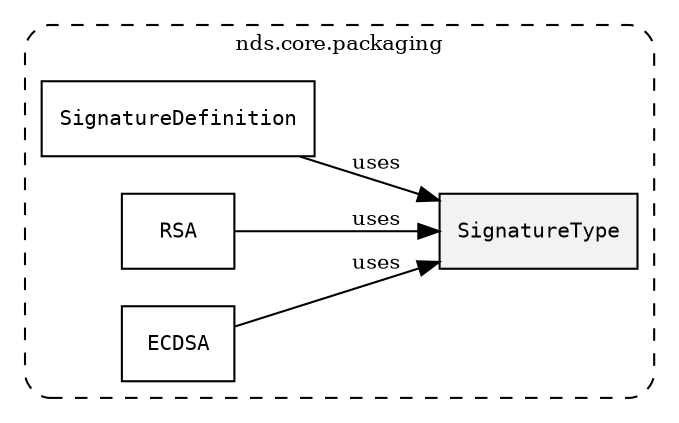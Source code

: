 /**
 * This dot file creates symbol collaboration diagram for SignatureType.
 */
digraph ZSERIO
{
    node [shape=box, fontsize=10];
    rankdir="LR";
    fontsize=10;
    tooltip="SignatureType collaboration diagram";

    subgraph "cluster_nds.core.packaging"
    {
        style="dashed, rounded";
        label="nds.core.packaging";
        tooltip="Package nds.core.packaging";
        href="../../../content/packages/nds.core.packaging.html#Package-nds-core-packaging";
        target="_parent";

        "SignatureType" [style="filled", fillcolor="#0000000D", target="_parent", label=<<font face="monospace"><table align="center" border="0" cellspacing="0" cellpadding="0"><tr><td href="../../../content/packages/nds.core.packaging.html#Subtype-SignatureType" title="Subtype defined in nds.core.packaging">SignatureType</td></tr></table></font>>];
        "SignatureDefinition" [target="_parent", label=<<font face="monospace"><table align="center" border="0" cellspacing="0" cellpadding="0"><tr><td href="../../../content/packages/nds.core.packaging.html#Structure-SignatureDefinition" title="Structure defined in nds.core.packaging">SignatureDefinition</td></tr></table></font>>];
        "RSA" [target="_parent", label=<<font face="monospace"><table align="center" border="0" cellspacing="0" cellpadding="0"><tr><td href="../../../content/packages/nds.core.packaging.html#Constant-RSA" title="Constant defined in nds.core.packaging">RSA</td></tr></table></font>>];
        "ECDSA" [target="_parent", label=<<font face="monospace"><table align="center" border="0" cellspacing="0" cellpadding="0"><tr><td href="../../../content/packages/nds.core.packaging.html#Constant-ECDSA" title="Constant defined in nds.core.packaging">ECDSA</td></tr></table></font>>];
    }

    "SignatureDefinition" -> "SignatureType" [label="uses", fontsize=10];
    "RSA" -> "SignatureType" [label="uses", fontsize=10];
    "ECDSA" -> "SignatureType" [label="uses", fontsize=10];
}
